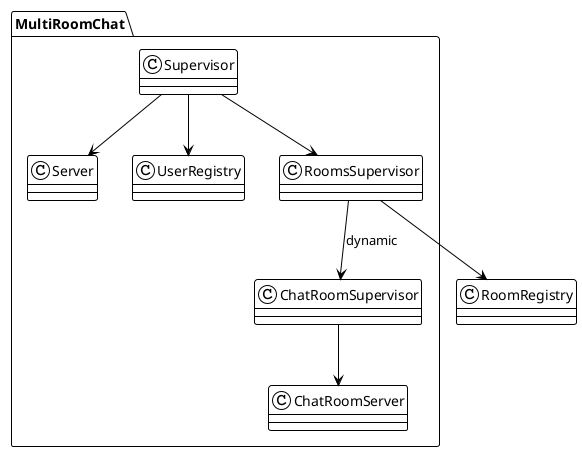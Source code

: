 @startuml supervision_tree
!theme plain

' Top-level supervisor

' RoomsSupervisor dynamically supervises ChatRoomSupervisors


@startuml supervision_tree
!theme plain

class MultiRoomChat.Supervisor
class MultiRoomChat.Server
class MultiRoomChat.UserRegistry
class RoomRegistry
class MultiRoomChat.RoomsSupervisor
class MultiRoomChat.ChatRoomSupervisor
class MultiRoomChat.ChatRoomServer
' class MultiRoomChat.WorkerSupervisor
' class MultiRoomChat.ChatRoomWorker

MultiRoomChat.Supervisor --> MultiRoomChat.Server
MultiRoomChat.Supervisor --> MultiRoomChat.UserRegistry
MultiRoomChat.Supervisor --> MultiRoomChat.RoomsSupervisor

MultiRoomChat.RoomsSupervisor --> MultiRoomChat.ChatRoomSupervisor : dynamic
MultiRoomChat.RoomsSupervisor --> RoomRegistry
MultiRoomChat.ChatRoomSupervisor --> MultiRoomChat.ChatRoomServer
' MultiRoomChat.ChatRoomSupervisor --> MultiRoomChat.WorkerSupervisor
' MultiRoomChat.WorkerSupervisor --> MultiRoomChat.ChatRoomWorker : pool

@enduml

@enduml
